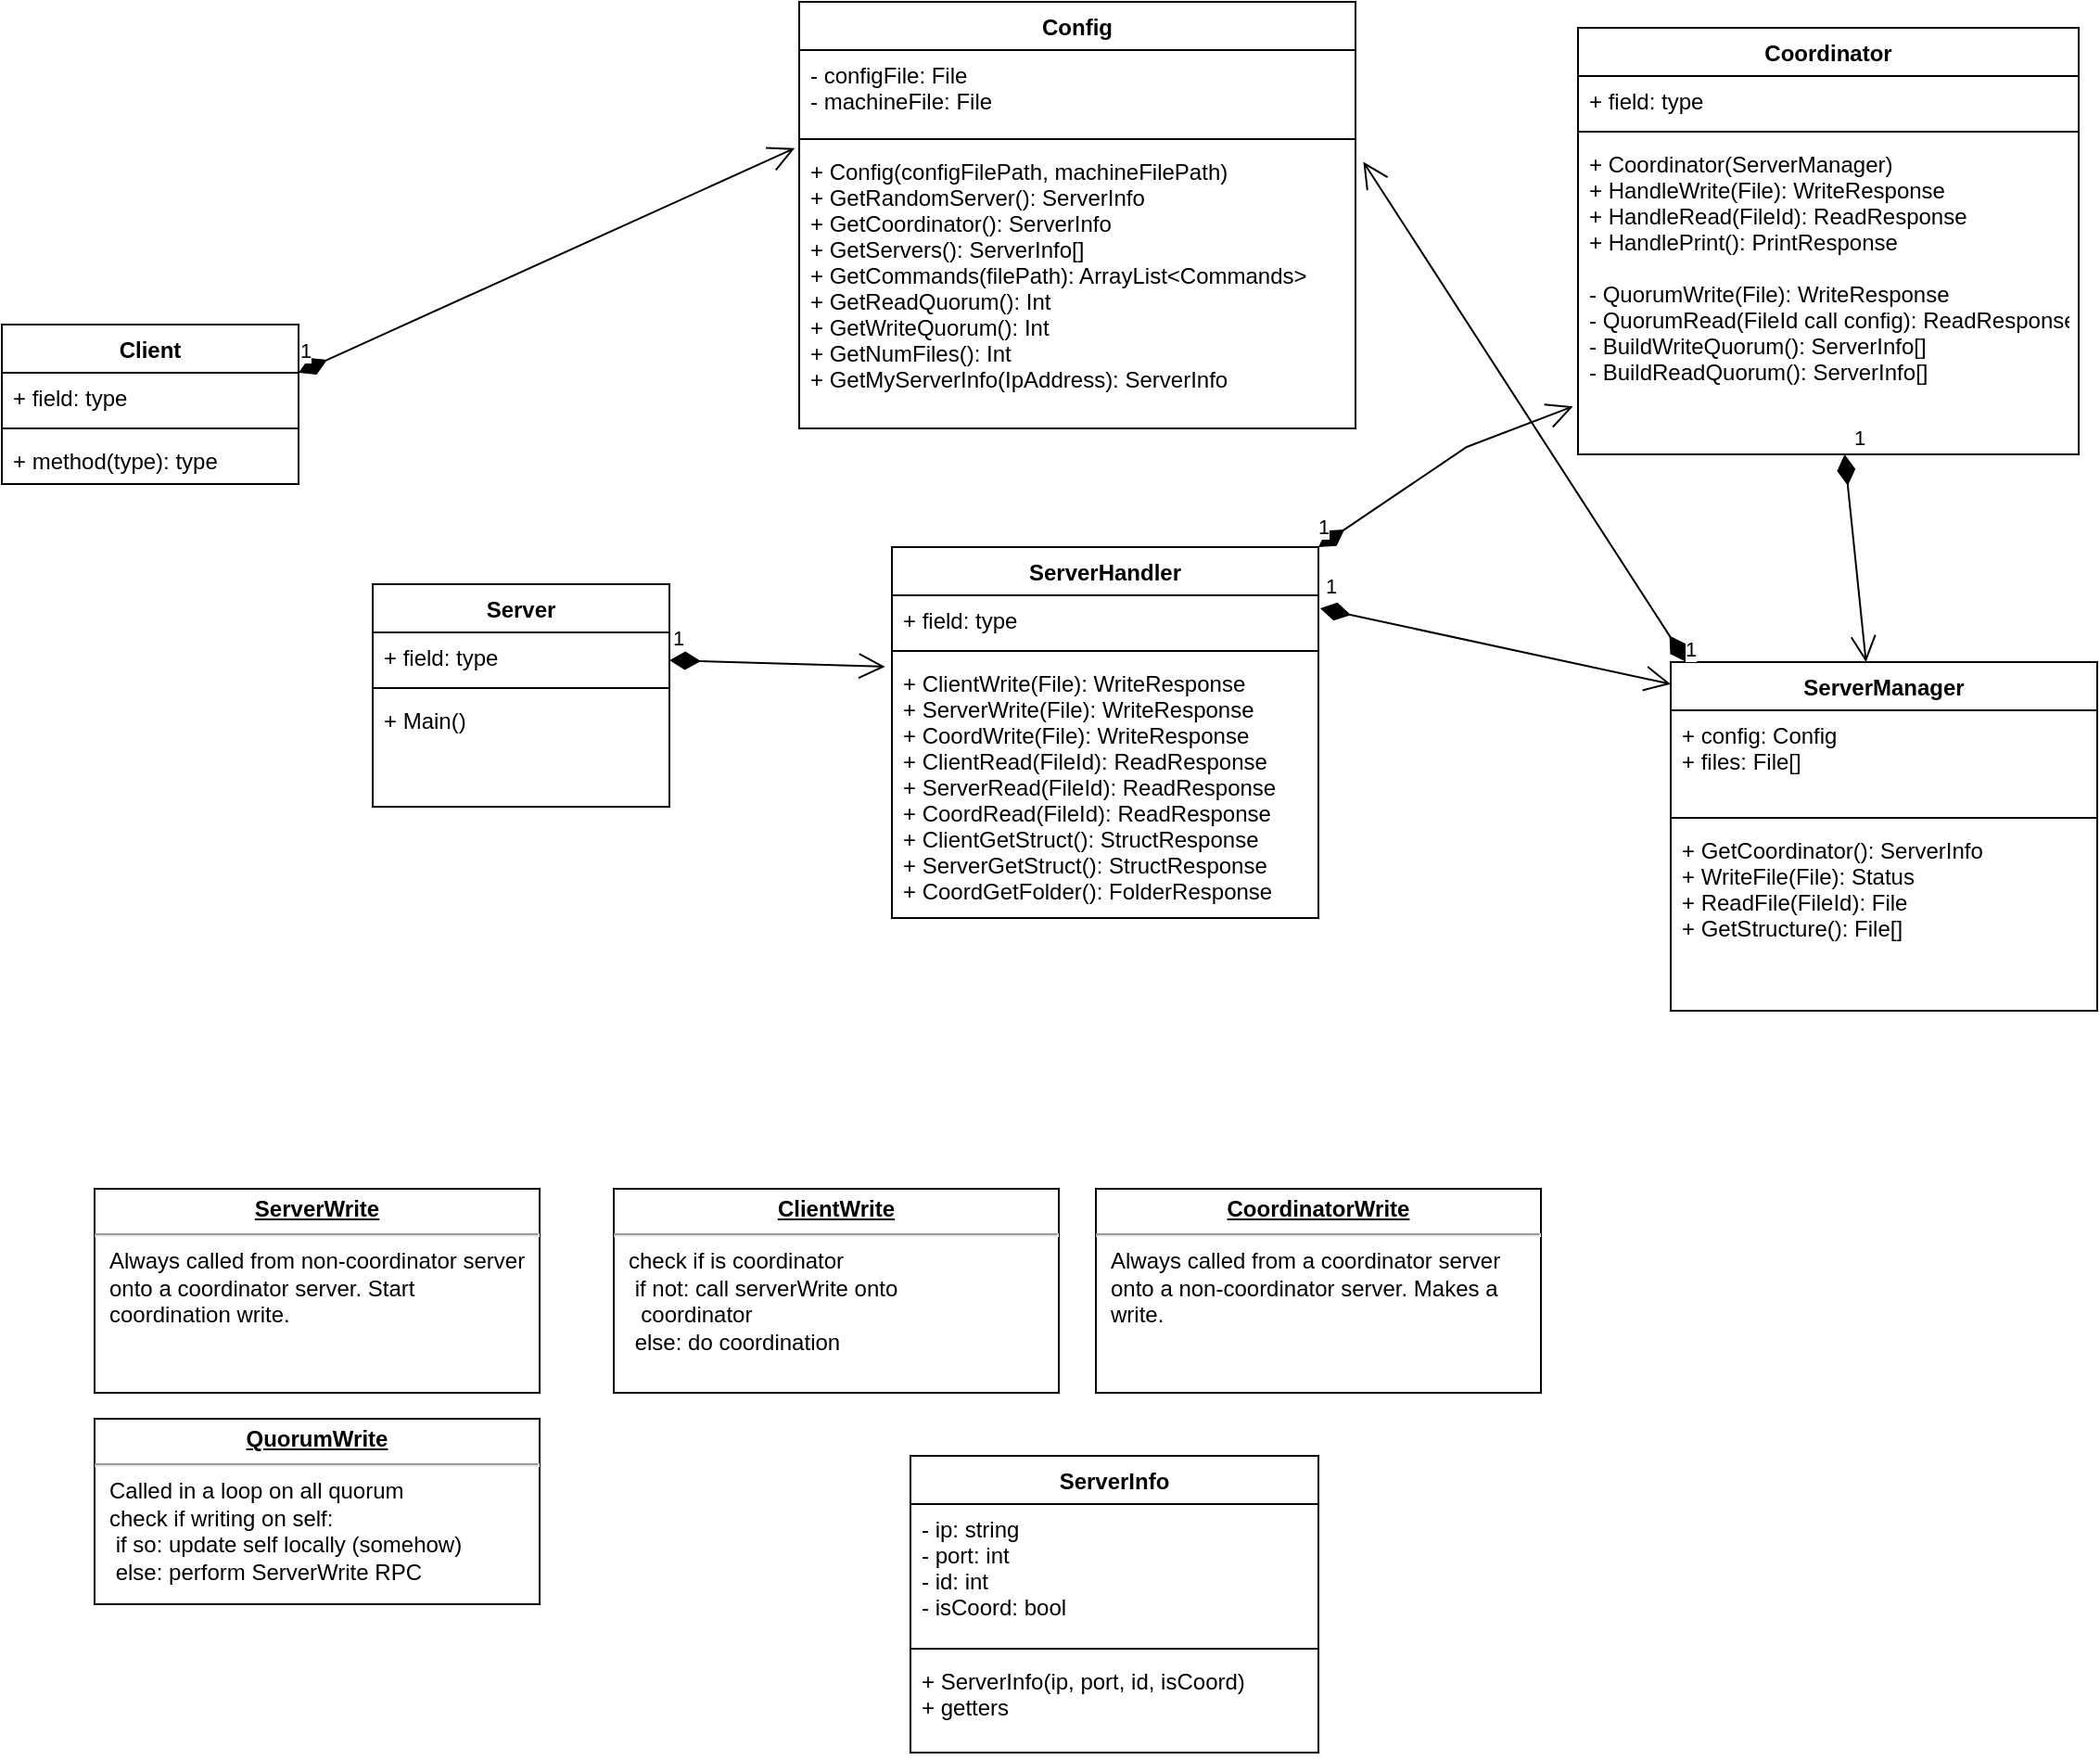 <mxfile>
    <diagram id="Bppl6WhwYldubE2SeQ56" name="Page-1">
        <mxGraphModel dx="782" dy="713" grid="1" gridSize="10" guides="1" tooltips="1" connect="1" arrows="1" fold="1" page="1" pageScale="1" pageWidth="850" pageHeight="1100" math="0" shadow="0">
            <root>
                <mxCell id="0"/>
                <mxCell id="1" parent="0"/>
                <mxCell id="kR7GLbb9H5WtAhewB0m8-1" value="ServerHandler&#10;" style="swimlane;fontStyle=1;align=center;verticalAlign=top;childLayout=stackLayout;horizontal=1;startSize=26;horizontalStack=0;resizeParent=1;resizeParentMax=0;resizeLast=0;collapsible=1;marginBottom=0;" parent="1" vertex="1">
                    <mxGeometry x="510" y="394" width="230" height="200" as="geometry"/>
                </mxCell>
                <mxCell id="kR7GLbb9H5WtAhewB0m8-2" value="+ field: type" style="text;strokeColor=none;fillColor=none;align=left;verticalAlign=top;spacingLeft=4;spacingRight=4;overflow=hidden;rotatable=0;points=[[0,0.5],[1,0.5]];portConstraint=eastwest;" parent="kR7GLbb9H5WtAhewB0m8-1" vertex="1">
                    <mxGeometry y="26" width="230" height="26" as="geometry"/>
                </mxCell>
                <mxCell id="kR7GLbb9H5WtAhewB0m8-3" value="" style="line;strokeWidth=1;fillColor=none;align=left;verticalAlign=middle;spacingTop=-1;spacingLeft=3;spacingRight=3;rotatable=0;labelPosition=right;points=[];portConstraint=eastwest;" parent="kR7GLbb9H5WtAhewB0m8-1" vertex="1">
                    <mxGeometry y="52" width="230" height="8" as="geometry"/>
                </mxCell>
                <mxCell id="kR7GLbb9H5WtAhewB0m8-4" value="+ ClientWrite(File): WriteResponse &#10;+ ServerWrite(File): WriteResponse&#10;+ CoordWrite(File): WriteResponse&#10;+ ClientRead(FileId): ReadResponse&#10;+ ServerRead(FileId): ReadResponse&#10;+ CoordRead(FileId): ReadResponse&#10;+ ClientGetStruct(): StructResponse&#10;+ ServerGetStruct(): StructResponse&#10;+ CoordGetFolder(): FolderResponse" style="text;strokeColor=none;fillColor=none;align=left;verticalAlign=top;spacingLeft=4;spacingRight=4;overflow=hidden;rotatable=0;points=[[0,0.5],[1,0.5]];portConstraint=eastwest;" parent="kR7GLbb9H5WtAhewB0m8-1" vertex="1">
                    <mxGeometry y="60" width="230" height="140" as="geometry"/>
                </mxCell>
                <mxCell id="kR7GLbb9H5WtAhewB0m8-5" value="Client" style="swimlane;fontStyle=1;align=center;verticalAlign=top;childLayout=stackLayout;horizontal=1;startSize=26;horizontalStack=0;resizeParent=1;resizeParentMax=0;resizeLast=0;collapsible=1;marginBottom=0;" parent="1" vertex="1">
                    <mxGeometry x="30" y="274" width="160" height="86" as="geometry"/>
                </mxCell>
                <mxCell id="kR7GLbb9H5WtAhewB0m8-6" value="+ field: type" style="text;strokeColor=none;fillColor=none;align=left;verticalAlign=top;spacingLeft=4;spacingRight=4;overflow=hidden;rotatable=0;points=[[0,0.5],[1,0.5]];portConstraint=eastwest;" parent="kR7GLbb9H5WtAhewB0m8-5" vertex="1">
                    <mxGeometry y="26" width="160" height="26" as="geometry"/>
                </mxCell>
                <mxCell id="kR7GLbb9H5WtAhewB0m8-7" value="" style="line;strokeWidth=1;fillColor=none;align=left;verticalAlign=middle;spacingTop=-1;spacingLeft=3;spacingRight=3;rotatable=0;labelPosition=right;points=[];portConstraint=eastwest;" parent="kR7GLbb9H5WtAhewB0m8-5" vertex="1">
                    <mxGeometry y="52" width="160" height="8" as="geometry"/>
                </mxCell>
                <mxCell id="kR7GLbb9H5WtAhewB0m8-8" value="+ method(type): type" style="text;strokeColor=none;fillColor=none;align=left;verticalAlign=top;spacingLeft=4;spacingRight=4;overflow=hidden;rotatable=0;points=[[0,0.5],[1,0.5]];portConstraint=eastwest;" parent="kR7GLbb9H5WtAhewB0m8-5" vertex="1">
                    <mxGeometry y="60" width="160" height="26" as="geometry"/>
                </mxCell>
                <mxCell id="kR7GLbb9H5WtAhewB0m8-9" value="Coordinator" style="swimlane;fontStyle=1;align=center;verticalAlign=top;childLayout=stackLayout;horizontal=1;startSize=26;horizontalStack=0;resizeParent=1;resizeParentMax=0;resizeLast=0;collapsible=1;marginBottom=0;" parent="1" vertex="1">
                    <mxGeometry x="880" y="114" width="270" height="230" as="geometry"/>
                </mxCell>
                <mxCell id="kR7GLbb9H5WtAhewB0m8-10" value="+ field: type" style="text;strokeColor=none;fillColor=none;align=left;verticalAlign=top;spacingLeft=4;spacingRight=4;overflow=hidden;rotatable=0;points=[[0,0.5],[1,0.5]];portConstraint=eastwest;" parent="kR7GLbb9H5WtAhewB0m8-9" vertex="1">
                    <mxGeometry y="26" width="270" height="26" as="geometry"/>
                </mxCell>
                <mxCell id="kR7GLbb9H5WtAhewB0m8-11" value="" style="line;strokeWidth=1;fillColor=none;align=left;verticalAlign=middle;spacingTop=-1;spacingLeft=3;spacingRight=3;rotatable=0;labelPosition=right;points=[];portConstraint=eastwest;" parent="kR7GLbb9H5WtAhewB0m8-9" vertex="1">
                    <mxGeometry y="52" width="270" height="8" as="geometry"/>
                </mxCell>
                <mxCell id="kR7GLbb9H5WtAhewB0m8-12" value="+ Coordinator(ServerManager)&#10;+ HandleWrite(File): WriteResponse&#10;+ HandleRead(FileId): ReadResponse&#10;+ HandlePrint(): PrintResponse&#10;&#10;- QuorumWrite(File): WriteResponse&#10;- QuorumRead(FileId call config): ReadResponse&#10;- BuildWriteQuorum(): ServerInfo[]&#10;- BuildReadQuorum(): ServerInfo[]&#10;" style="text;strokeColor=none;fillColor=none;align=left;verticalAlign=top;spacingLeft=4;spacingRight=4;overflow=hidden;rotatable=0;points=[[0,0.5],[1,0.5]];portConstraint=eastwest;" parent="kR7GLbb9H5WtAhewB0m8-9" vertex="1">
                    <mxGeometry y="60" width="270" height="170" as="geometry"/>
                </mxCell>
                <mxCell id="kR7GLbb9H5WtAhewB0m8-16" value="Server" style="swimlane;fontStyle=1;align=center;verticalAlign=top;childLayout=stackLayout;horizontal=1;startSize=26;horizontalStack=0;resizeParent=1;resizeParentMax=0;resizeLast=0;collapsible=1;marginBottom=0;" parent="1" vertex="1">
                    <mxGeometry x="230" y="414" width="160" height="120" as="geometry"/>
                </mxCell>
                <mxCell id="kR7GLbb9H5WtAhewB0m8-17" value="+ field: type" style="text;strokeColor=none;fillColor=none;align=left;verticalAlign=top;spacingLeft=4;spacingRight=4;overflow=hidden;rotatable=0;points=[[0,0.5],[1,0.5]];portConstraint=eastwest;" parent="kR7GLbb9H5WtAhewB0m8-16" vertex="1">
                    <mxGeometry y="26" width="160" height="26" as="geometry"/>
                </mxCell>
                <mxCell id="kR7GLbb9H5WtAhewB0m8-18" value="" style="line;strokeWidth=1;fillColor=none;align=left;verticalAlign=middle;spacingTop=-1;spacingLeft=3;spacingRight=3;rotatable=0;labelPosition=right;points=[];portConstraint=eastwest;" parent="kR7GLbb9H5WtAhewB0m8-16" vertex="1">
                    <mxGeometry y="52" width="160" height="8" as="geometry"/>
                </mxCell>
                <mxCell id="kR7GLbb9H5WtAhewB0m8-19" value="+ Main()" style="text;strokeColor=none;fillColor=none;align=left;verticalAlign=top;spacingLeft=4;spacingRight=4;overflow=hidden;rotatable=0;points=[[0,0.5],[1,0.5]];portConstraint=eastwest;" parent="kR7GLbb9H5WtAhewB0m8-16" vertex="1">
                    <mxGeometry y="60" width="160" height="60" as="geometry"/>
                </mxCell>
                <mxCell id="kR7GLbb9H5WtAhewB0m8-20" value="1" style="endArrow=open;html=1;endSize=12;startArrow=diamondThin;startSize=14;startFill=1;align=left;verticalAlign=bottom;rounded=0;entryX=-0.016;entryY=0.032;entryDx=0;entryDy=0;entryPerimeter=0;" parent="1" target="kR7GLbb9H5WtAhewB0m8-4" edge="1">
                    <mxGeometry x="-1" y="3" relative="1" as="geometry">
                        <mxPoint x="389.998" y="455.0" as="sourcePoint"/>
                        <mxPoint x="429.34" y="254" as="targetPoint"/>
                    </mxGeometry>
                </mxCell>
                <mxCell id="2d_RrzqYVR3t4jyTf96W-2" value="&lt;p style=&quot;margin: 0px ; margin-top: 4px ; text-align: center ; text-decoration: underline&quot;&gt;&lt;b&gt;ServerWrite&lt;/b&gt;&lt;/p&gt;&lt;hr&gt;&lt;p style=&quot;margin: 0px ; margin-left: 8px&quot;&gt;Always called from non-coordinator server&lt;/p&gt;&lt;p style=&quot;margin: 0px ; margin-left: 8px&quot;&gt;onto a coordinator server. Start&amp;nbsp;&lt;/p&gt;&lt;p style=&quot;margin: 0px ; margin-left: 8px&quot;&gt;coordination write.&lt;/p&gt;&lt;p style=&quot;margin: 0px ; margin-left: 8px&quot;&gt;&lt;span style=&quot;white-space: pre&quot;&gt;&lt;br&gt;&lt;/span&gt;&lt;/p&gt;" style="verticalAlign=top;align=left;overflow=fill;fontSize=12;fontFamily=Helvetica;html=1;" parent="1" vertex="1">
                    <mxGeometry x="80" y="740" width="240" height="110" as="geometry"/>
                </mxCell>
                <mxCell id="2d_RrzqYVR3t4jyTf96W-4" value="&lt;p style=&quot;margin: 0px ; margin-top: 4px ; text-align: center ; text-decoration: underline&quot;&gt;&lt;b&gt;ClientWrite&lt;/b&gt;&lt;/p&gt;&lt;hr&gt;&lt;p style=&quot;margin: 0px ; margin-left: 8px&quot;&gt;check if is coordinator&lt;/p&gt;&lt;p style=&quot;margin: 0px ; margin-left: 8px&quot;&gt;&lt;span style=&quot;white-space: pre&quot;&gt; if not: call serverWrite onto&amp;nbsp;&lt;/span&gt;&lt;/p&gt;&lt;p style=&quot;margin: 0px ; margin-left: 8px&quot;&gt;&lt;span style=&quot;white-space: pre&quot;&gt;&lt;span style=&quot;white-space: pre&quot;&gt; &lt;span style=&quot;white-space: pre&quot;&gt; coordinator&lt;/span&gt;&lt;/span&gt;&lt;/span&gt;&lt;/p&gt;&lt;p style=&quot;margin: 0px ; margin-left: 8px&quot;&gt;&lt;span style=&quot;white-space: pre&quot;&gt;&lt;span style=&quot;white-space: pre&quot;&gt; else: do coordination&lt;/span&gt;&lt;br&gt;&lt;/span&gt;&lt;br&gt;&lt;/p&gt;" style="verticalAlign=top;align=left;overflow=fill;fontSize=12;fontFamily=Helvetica;html=1;" parent="1" vertex="1">
                    <mxGeometry x="360" y="740" width="240" height="110" as="geometry"/>
                </mxCell>
                <mxCell id="2d_RrzqYVR3t4jyTf96W-5" value="&lt;p style=&quot;margin: 0px ; margin-top: 4px ; text-align: center ; text-decoration: underline&quot;&gt;&lt;b&gt;QuorumWrite&lt;/b&gt;&lt;/p&gt;&lt;hr&gt;&lt;p style=&quot;margin: 0px ; margin-left: 8px&quot;&gt;Called in a loop on all quorum&lt;/p&gt;&lt;p style=&quot;margin: 0px ; margin-left: 8px&quot;&gt;check if writing on self:&lt;/p&gt;&lt;p style=&quot;margin: 0px ; margin-left: 8px&quot;&gt;&lt;span style=&quot;white-space: pre&quot;&gt; if so: update self locally (somehow)&lt;/span&gt;&lt;br&gt;&lt;/p&gt;&lt;p style=&quot;margin: 0px ; margin-left: 8px&quot;&gt;&lt;span style=&quot;white-space: pre&quot;&gt;&lt;span style=&quot;white-space: pre&quot;&gt; else: perform ServerWrite RPC&lt;/span&gt;&lt;br&gt;&lt;/span&gt;&lt;/p&gt;&lt;p style=&quot;margin: 0px ; margin-left: 8px&quot;&gt;&lt;span style=&quot;white-space: pre&quot;&gt;&lt;br&gt;&lt;/span&gt;&lt;/p&gt;" style="verticalAlign=top;align=left;overflow=fill;fontSize=12;fontFamily=Helvetica;html=1;" parent="1" vertex="1">
                    <mxGeometry x="80" y="864" width="240" height="100" as="geometry"/>
                </mxCell>
                <mxCell id="2d_RrzqYVR3t4jyTf96W-6" value="&lt;p style=&quot;margin: 0px ; margin-top: 4px ; text-align: center ; text-decoration: underline&quot;&gt;&lt;b&gt;CoordinatorWrite&lt;/b&gt;&lt;/p&gt;&lt;hr&gt;&lt;p style=&quot;margin: 0px ; margin-left: 8px&quot;&gt;Always called from a coordinator server&lt;/p&gt;&lt;p style=&quot;margin: 0px ; margin-left: 8px&quot;&gt;onto a non-coordinator server. Makes a&lt;/p&gt;&lt;p style=&quot;margin: 0px ; margin-left: 8px&quot;&gt;write.&lt;/p&gt;&lt;p style=&quot;margin: 0px ; margin-left: 8px&quot;&gt;&lt;span style=&quot;white-space: pre&quot;&gt;&lt;br&gt;&lt;/span&gt;&lt;/p&gt;" style="verticalAlign=top;align=left;overflow=fill;fontSize=12;fontFamily=Helvetica;html=1;" parent="1" vertex="1">
                    <mxGeometry x="620" y="740" width="240" height="110" as="geometry"/>
                </mxCell>
                <mxCell id="2d_RrzqYVR3t4jyTf96W-7" value="Config" style="swimlane;fontStyle=1;align=center;verticalAlign=top;childLayout=stackLayout;horizontal=1;startSize=26;horizontalStack=0;resizeParent=1;resizeParentMax=0;resizeLast=0;collapsible=1;marginBottom=0;" parent="1" vertex="1">
                    <mxGeometry x="460" y="100" width="300" height="230" as="geometry"/>
                </mxCell>
                <mxCell id="2d_RrzqYVR3t4jyTf96W-8" value="- configFile: File&#10;- machineFile: File" style="text;strokeColor=none;fillColor=none;align=left;verticalAlign=top;spacingLeft=4;spacingRight=4;overflow=hidden;rotatable=0;points=[[0,0.5],[1,0.5]];portConstraint=eastwest;" parent="2d_RrzqYVR3t4jyTf96W-7" vertex="1">
                    <mxGeometry y="26" width="300" height="44" as="geometry"/>
                </mxCell>
                <mxCell id="2d_RrzqYVR3t4jyTf96W-9" value="" style="line;strokeWidth=1;fillColor=none;align=left;verticalAlign=middle;spacingTop=-1;spacingLeft=3;spacingRight=3;rotatable=0;labelPosition=right;points=[];portConstraint=eastwest;" parent="2d_RrzqYVR3t4jyTf96W-7" vertex="1">
                    <mxGeometry y="70" width="300" height="8" as="geometry"/>
                </mxCell>
                <mxCell id="2d_RrzqYVR3t4jyTf96W-10" value="+ Config(configFilePath, machineFilePath)&#10;+ GetRandomServer(): ServerInfo&#10;+ GetCoordinator(): ServerInfo&#10;+ GetServers(): ServerInfo[]&#10;+ GetCommands(filePath): ArrayList&lt;Commands&gt;&#10;+ GetReadQuorum(): Int&#10;+ GetWriteQuorum(): Int&#10;+ GetNumFiles(): Int&#10;+ GetMyServerInfo(IpAddress): ServerInfo&#10;" style="text;strokeColor=none;fillColor=none;align=left;verticalAlign=top;spacingLeft=4;spacingRight=4;overflow=hidden;rotatable=0;points=[[0,0.5],[1,0.5]];portConstraint=eastwest;" parent="2d_RrzqYVR3t4jyTf96W-7" vertex="1">
                    <mxGeometry y="78" width="300" height="152" as="geometry"/>
                </mxCell>
                <mxCell id="2d_RrzqYVR3t4jyTf96W-11" value="1" style="endArrow=open;html=1;endSize=12;startArrow=diamondThin;startSize=14;startFill=1;align=left;verticalAlign=bottom;rounded=0;entryX=-0.008;entryY=0.006;entryDx=0;entryDy=0;entryPerimeter=0;" parent="1" source="kR7GLbb9H5WtAhewB0m8-6" target="2d_RrzqYVR3t4jyTf96W-10" edge="1">
                    <mxGeometry x="-1" y="3" relative="1" as="geometry">
                        <mxPoint x="230.48" y="313.198" as="sourcePoint"/>
                        <mxPoint x="346.32" y="298.1" as="targetPoint"/>
                        <Array as="points">
                            <mxPoint x="190" y="300"/>
                        </Array>
                    </mxGeometry>
                </mxCell>
                <mxCell id="2d_RrzqYVR3t4jyTf96W-12" value="1" style="endArrow=open;html=1;endSize=12;startArrow=diamondThin;startSize=14;startFill=1;align=left;verticalAlign=bottom;rounded=0;exitX=1.004;exitY=0.269;exitDx=0;exitDy=0;exitPerimeter=0;entryX=0;entryY=0.063;entryDx=0;entryDy=0;entryPerimeter=0;" parent="1" source="kR7GLbb9H5WtAhewB0m8-2" target="2d_RrzqYVR3t4jyTf96W-13" edge="1">
                    <mxGeometry x="-1" y="3" relative="1" as="geometry">
                        <mxPoint x="833.678" y="391.8" as="sourcePoint"/>
                        <mxPoint x="810" y="364" as="targetPoint"/>
                    </mxGeometry>
                </mxCell>
                <mxCell id="2d_RrzqYVR3t4jyTf96W-13" value="ServerManager" style="swimlane;fontStyle=1;align=center;verticalAlign=top;childLayout=stackLayout;horizontal=1;startSize=26;horizontalStack=0;resizeParent=1;resizeParentMax=0;resizeLast=0;collapsible=1;marginBottom=0;" parent="1" vertex="1">
                    <mxGeometry x="930" y="456" width="230" height="188" as="geometry"/>
                </mxCell>
                <mxCell id="2d_RrzqYVR3t4jyTf96W-14" value="+ config: Config&#10;+ files: File[]" style="text;strokeColor=none;fillColor=none;align=left;verticalAlign=top;spacingLeft=4;spacingRight=4;overflow=hidden;rotatable=0;points=[[0,0.5],[1,0.5]];portConstraint=eastwest;" parent="2d_RrzqYVR3t4jyTf96W-13" vertex="1">
                    <mxGeometry y="26" width="230" height="54" as="geometry"/>
                </mxCell>
                <mxCell id="2d_RrzqYVR3t4jyTf96W-15" value="" style="line;strokeWidth=1;fillColor=none;align=left;verticalAlign=middle;spacingTop=-1;spacingLeft=3;spacingRight=3;rotatable=0;labelPosition=right;points=[];portConstraint=eastwest;" parent="2d_RrzqYVR3t4jyTf96W-13" vertex="1">
                    <mxGeometry y="80" width="230" height="8" as="geometry"/>
                </mxCell>
                <mxCell id="2d_RrzqYVR3t4jyTf96W-16" value="+ GetCoordinator(): ServerInfo&#10;+ WriteFile(File): Status&#10;+ ReadFile(FileId): File&#10;+ GetStructure(): File[]" style="text;strokeColor=none;fillColor=none;align=left;verticalAlign=top;spacingLeft=4;spacingRight=4;overflow=hidden;rotatable=0;points=[[0,0.5],[1,0.5]];portConstraint=eastwest;" parent="2d_RrzqYVR3t4jyTf96W-13" vertex="1">
                    <mxGeometry y="88" width="230" height="100" as="geometry"/>
                </mxCell>
                <mxCell id="2d_RrzqYVR3t4jyTf96W-18" value="1" style="endArrow=open;html=1;endSize=12;startArrow=diamondThin;startSize=14;startFill=1;align=left;verticalAlign=bottom;rounded=0;exitX=0.037;exitY=0;exitDx=0;exitDy=0;exitPerimeter=0;entryX=1.014;entryY=0.054;entryDx=0;entryDy=0;entryPerimeter=0;" parent="1" source="2d_RrzqYVR3t4jyTf96W-13" target="2d_RrzqYVR3t4jyTf96W-10" edge="1">
                    <mxGeometry x="-1" y="3" relative="1" as="geometry">
                        <mxPoint x="840.0" y="394.004" as="sourcePoint"/>
                        <mxPoint x="939.08" y="371.09" as="targetPoint"/>
                    </mxGeometry>
                </mxCell>
                <mxCell id="2d_RrzqYVR3t4jyTf96W-19" value="ServerInfo" style="swimlane;fontStyle=1;align=center;verticalAlign=top;childLayout=stackLayout;horizontal=1;startSize=26;horizontalStack=0;resizeParent=1;resizeParentMax=0;resizeLast=0;collapsible=1;marginBottom=0;" parent="1" vertex="1">
                    <mxGeometry x="520" y="884" width="220" height="160" as="geometry"/>
                </mxCell>
                <mxCell id="2d_RrzqYVR3t4jyTf96W-20" value="- ip: string&#10;- port: int&#10;- id: int&#10;- isCoord: bool" style="text;strokeColor=none;fillColor=none;align=left;verticalAlign=top;spacingLeft=4;spacingRight=4;overflow=hidden;rotatable=0;points=[[0,0.5],[1,0.5]];portConstraint=eastwest;" parent="2d_RrzqYVR3t4jyTf96W-19" vertex="1">
                    <mxGeometry y="26" width="220" height="74" as="geometry"/>
                </mxCell>
                <mxCell id="2d_RrzqYVR3t4jyTf96W-21" value="" style="line;strokeWidth=1;fillColor=none;align=left;verticalAlign=middle;spacingTop=-1;spacingLeft=3;spacingRight=3;rotatable=0;labelPosition=right;points=[];portConstraint=eastwest;" parent="2d_RrzqYVR3t4jyTf96W-19" vertex="1">
                    <mxGeometry y="100" width="220" height="8" as="geometry"/>
                </mxCell>
                <mxCell id="2d_RrzqYVR3t4jyTf96W-22" value="+ ServerInfo(ip, port, id, isCoord)&#10;+ getters" style="text;strokeColor=none;fillColor=none;align=left;verticalAlign=top;spacingLeft=4;spacingRight=4;overflow=hidden;rotatable=0;points=[[0,0.5],[1,0.5]];portConstraint=eastwest;" parent="2d_RrzqYVR3t4jyTf96W-19" vertex="1">
                    <mxGeometry y="108" width="220" height="52" as="geometry"/>
                </mxCell>
                <mxCell id="2d_RrzqYVR3t4jyTf96W-29" value="1" style="endArrow=open;html=1;endSize=12;startArrow=diamondThin;startSize=14;startFill=1;align=left;verticalAlign=bottom;rounded=0;entryX=-0.01;entryY=0.848;entryDx=0;entryDy=0;entryPerimeter=0;exitX=1;exitY=0;exitDx=0;exitDy=0;" parent="1" source="kR7GLbb9H5WtAhewB0m8-1" target="kR7GLbb9H5WtAhewB0m8-12" edge="1">
                    <mxGeometry x="-1" y="3" relative="1" as="geometry">
                        <mxPoint x="920" y="400" as="sourcePoint"/>
                        <mxPoint x="839.08" y="380.0" as="targetPoint"/>
                        <Array as="points">
                            <mxPoint x="820" y="340"/>
                        </Array>
                    </mxGeometry>
                </mxCell>
                <mxCell id="2d_RrzqYVR3t4jyTf96W-30" value="1" style="endArrow=open;html=1;endSize=12;startArrow=diamondThin;startSize=14;startFill=1;align=left;verticalAlign=bottom;rounded=0;" parent="1" source="kR7GLbb9H5WtAhewB0m8-12" target="2d_RrzqYVR3t4jyTf96W-13" edge="1">
                    <mxGeometry x="-1" y="3" relative="1" as="geometry">
                        <mxPoint x="995.15" y="386.44" as="sourcePoint"/>
                        <mxPoint x="790.0" y="160.0" as="targetPoint"/>
                    </mxGeometry>
                </mxCell>
            </root>
        </mxGraphModel>
    </diagram>
</mxfile>